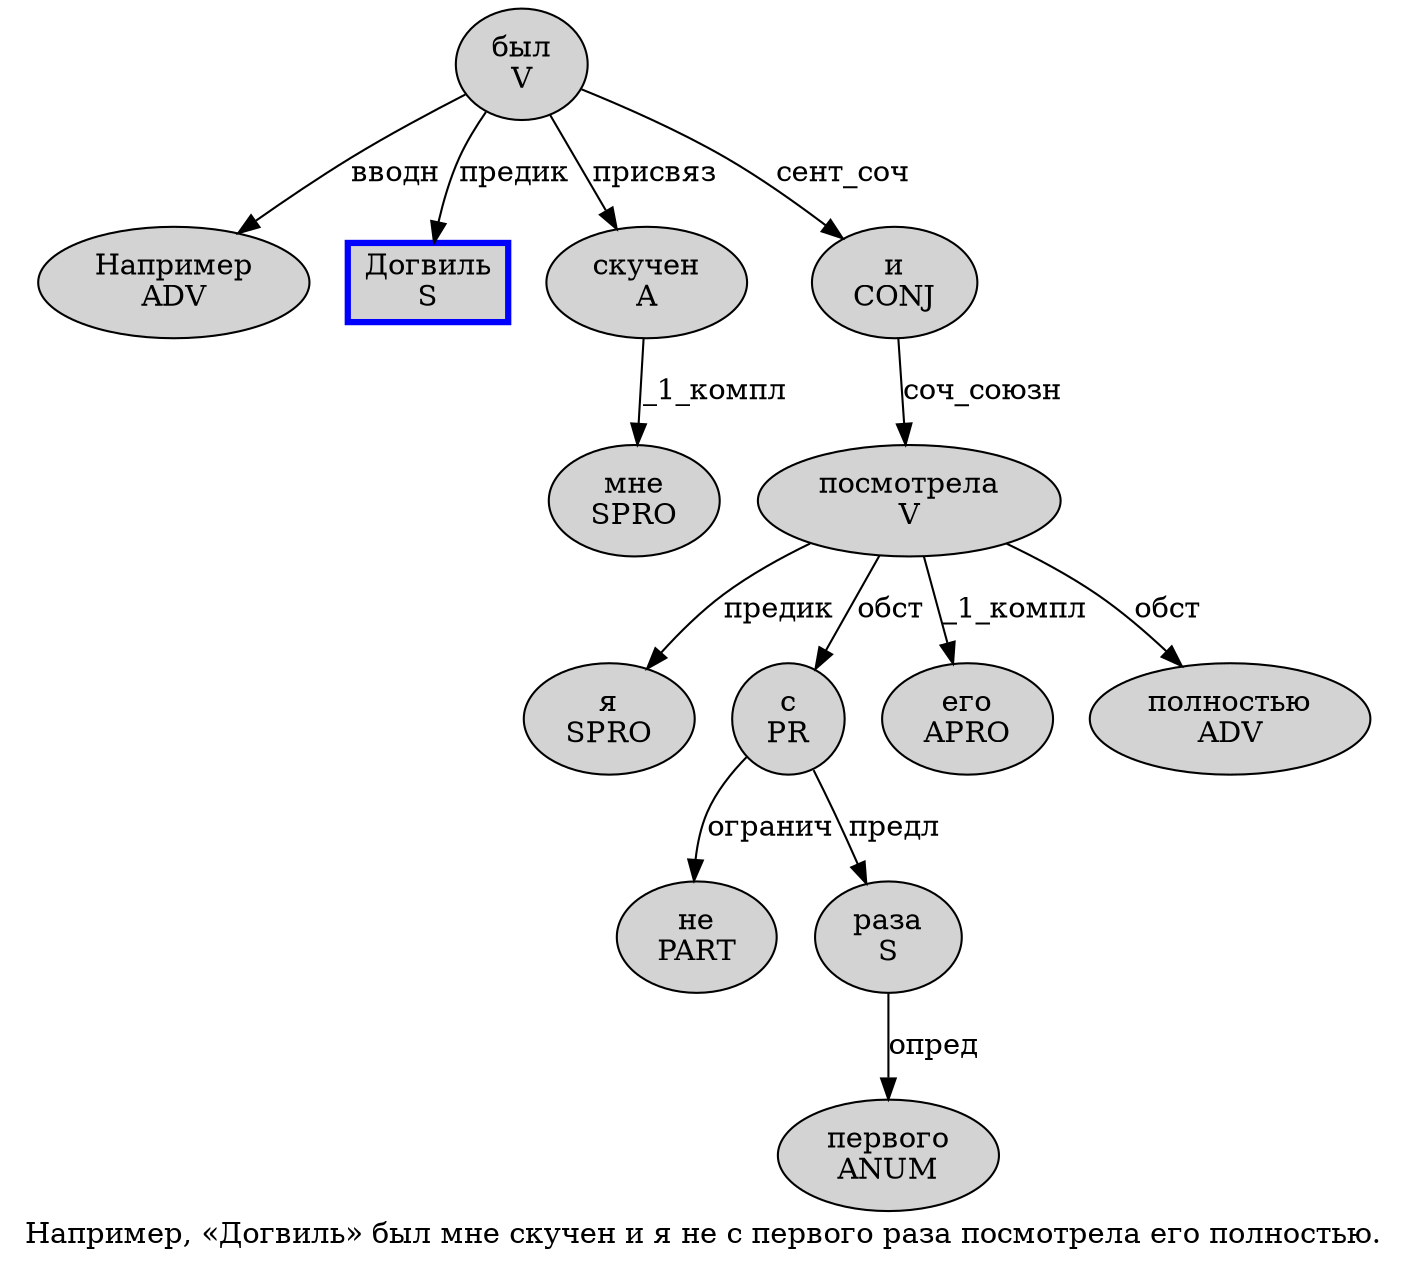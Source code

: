 digraph SENTENCE_1488 {
	graph [label="Например, «Догвиль» был мне скучен и я не с первого раза посмотрела его полностью."]
	node [style=filled]
		0 [label="Например
ADV" color="" fillcolor=lightgray penwidth=1 shape=ellipse]
		3 [label="Догвиль
S" color=blue fillcolor=lightgray penwidth=3 shape=box]
		5 [label="был
V" color="" fillcolor=lightgray penwidth=1 shape=ellipse]
		6 [label="мне
SPRO" color="" fillcolor=lightgray penwidth=1 shape=ellipse]
		7 [label="скучен
A" color="" fillcolor=lightgray penwidth=1 shape=ellipse]
		8 [label="и
CONJ" color="" fillcolor=lightgray penwidth=1 shape=ellipse]
		9 [label="я
SPRO" color="" fillcolor=lightgray penwidth=1 shape=ellipse]
		10 [label="не
PART" color="" fillcolor=lightgray penwidth=1 shape=ellipse]
		11 [label="с
PR" color="" fillcolor=lightgray penwidth=1 shape=ellipse]
		12 [label="первого
ANUM" color="" fillcolor=lightgray penwidth=1 shape=ellipse]
		13 [label="раза
S" color="" fillcolor=lightgray penwidth=1 shape=ellipse]
		14 [label="посмотрела
V" color="" fillcolor=lightgray penwidth=1 shape=ellipse]
		15 [label="его
APRO" color="" fillcolor=lightgray penwidth=1 shape=ellipse]
		16 [label="полностью
ADV" color="" fillcolor=lightgray penwidth=1 shape=ellipse]
			7 -> 6 [label="_1_компл"]
			5 -> 0 [label="вводн"]
			5 -> 3 [label="предик"]
			5 -> 7 [label="присвяз"]
			5 -> 8 [label="сент_соч"]
			14 -> 9 [label="предик"]
			14 -> 11 [label="обст"]
			14 -> 15 [label="_1_компл"]
			14 -> 16 [label="обст"]
			11 -> 10 [label="огранич"]
			11 -> 13 [label="предл"]
			13 -> 12 [label="опред"]
			8 -> 14 [label="соч_союзн"]
}